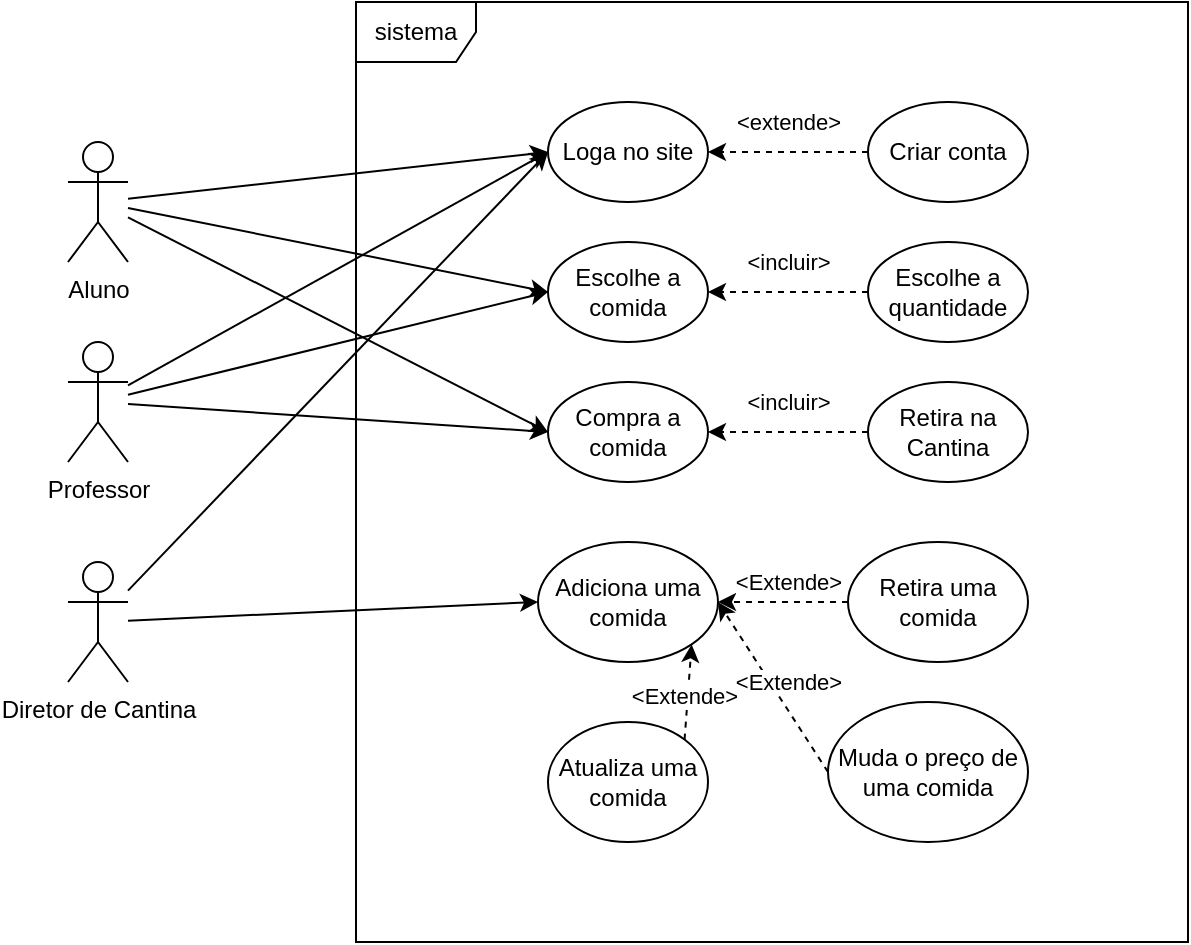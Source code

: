<mxfile version="28.2.5">
  <diagram name="Página-1" id="SF3AkB8kBWWoKDGvoa3u">
    <mxGraphModel grid="1" page="1" gridSize="10" guides="1" tooltips="1" connect="1" arrows="1" fold="1" pageScale="1" pageWidth="827" pageHeight="1169" math="0" shadow="0">
      <root>
        <mxCell id="0" />
        <mxCell id="1" parent="0" />
        <mxCell id="L7Q9NASykqF68AY2MT3c-1" value="Aluno" style="shape=umlActor;verticalLabelPosition=bottom;verticalAlign=top;html=1;outlineConnect=0;" vertex="1" parent="1">
          <mxGeometry x="120" y="430" width="30" height="60" as="geometry" />
        </mxCell>
        <mxCell id="L7Q9NASykqF68AY2MT3c-2" value="sistema" style="shape=umlFrame;whiteSpace=wrap;html=1;pointerEvents=0;" vertex="1" parent="1">
          <mxGeometry x="264" y="360" width="416" height="470" as="geometry" />
        </mxCell>
        <mxCell id="HyJre8bjow8p-kjYjSaX-3" value="Diretor de Cantina" style="shape=umlActor;verticalLabelPosition=bottom;verticalAlign=top;html=1;outlineConnect=0;" vertex="1" parent="1">
          <mxGeometry x="120" y="640" width="30" height="60" as="geometry" />
        </mxCell>
        <mxCell id="HyJre8bjow8p-kjYjSaX-4" value="Loga no site" style="ellipse;whiteSpace=wrap;html=1;" vertex="1" parent="1">
          <mxGeometry x="360" y="410" width="80" height="50" as="geometry" />
        </mxCell>
        <mxCell id="HyJre8bjow8p-kjYjSaX-5" value="Criar conta" style="ellipse;whiteSpace=wrap;html=1;" vertex="1" parent="1">
          <mxGeometry x="520" y="410" width="80" height="50" as="geometry" />
        </mxCell>
        <mxCell id="HyJre8bjow8p-kjYjSaX-7" value="" style="endArrow=classic;html=1;rounded=0;exitX=0;exitY=0.5;exitDx=0;exitDy=0;entryX=1;entryY=0.5;entryDx=0;entryDy=0;dashed=1;" edge="1" parent="1" source="HyJre8bjow8p-kjYjSaX-5" target="HyJre8bjow8p-kjYjSaX-4">
          <mxGeometry width="50" height="50" relative="1" as="geometry">
            <mxPoint x="472" y="520" as="sourcePoint" />
            <mxPoint x="522" y="470" as="targetPoint" />
          </mxGeometry>
        </mxCell>
        <mxCell id="HyJre8bjow8p-kjYjSaX-8" value="&amp;lt;extende&amp;gt;" style="edgeLabel;html=1;align=center;verticalAlign=middle;resizable=0;points=[];" vertex="1" connectable="0" parent="HyJre8bjow8p-kjYjSaX-7">
          <mxGeometry x="0.325" y="5" relative="1" as="geometry">
            <mxPoint x="13" y="-20" as="offset" />
          </mxGeometry>
        </mxCell>
        <mxCell id="HyJre8bjow8p-kjYjSaX-9" value="" style="endArrow=classic;html=1;rounded=0;entryX=0;entryY=0.5;entryDx=0;entryDy=0;" edge="1" parent="1" source="L7Q9NASykqF68AY2MT3c-1" target="HyJre8bjow8p-kjYjSaX-4">
          <mxGeometry width="50" height="50" relative="1" as="geometry">
            <mxPoint x="390" y="560" as="sourcePoint" />
            <mxPoint x="440" y="510" as="targetPoint" />
          </mxGeometry>
        </mxCell>
        <mxCell id="HyJre8bjow8p-kjYjSaX-10" value="" style="endArrow=classic;html=1;rounded=0;entryX=0;entryY=0.5;entryDx=0;entryDy=0;" edge="1" parent="1" source="HyJre8bjow8p-kjYjSaX-3" target="HyJre8bjow8p-kjYjSaX-4">
          <mxGeometry width="50" height="50" relative="1" as="geometry">
            <mxPoint x="180" y="660" as="sourcePoint" />
            <mxPoint x="230" y="610" as="targetPoint" />
          </mxGeometry>
        </mxCell>
        <mxCell id="HyJre8bjow8p-kjYjSaX-11" value="Escolhe a comida" style="ellipse;whiteSpace=wrap;html=1;" vertex="1" parent="1">
          <mxGeometry x="360" y="480" width="80" height="50" as="geometry" />
        </mxCell>
        <mxCell id="HyJre8bjow8p-kjYjSaX-12" value="" style="endArrow=classic;html=1;rounded=0;entryX=0;entryY=0.5;entryDx=0;entryDy=0;" edge="1" parent="1" source="L7Q9NASykqF68AY2MT3c-1" target="HyJre8bjow8p-kjYjSaX-11">
          <mxGeometry width="50" height="50" relative="1" as="geometry">
            <mxPoint x="150" y="460" as="sourcePoint" />
            <mxPoint x="210" y="520" as="targetPoint" />
          </mxGeometry>
        </mxCell>
        <mxCell id="HyJre8bjow8p-kjYjSaX-14" value="Professor" style="shape=umlActor;verticalLabelPosition=bottom;verticalAlign=top;html=1;outlineConnect=0;" vertex="1" parent="1">
          <mxGeometry x="120" y="530" width="30" height="60" as="geometry" />
        </mxCell>
        <mxCell id="HyJre8bjow8p-kjYjSaX-15" value="Escolhe a quantidade" style="ellipse;whiteSpace=wrap;html=1;" vertex="1" parent="1">
          <mxGeometry x="520" y="480" width="80" height="50" as="geometry" />
        </mxCell>
        <mxCell id="HyJre8bjow8p-kjYjSaX-16" value="" style="endArrow=classic;html=1;rounded=0;exitX=0;exitY=0.5;exitDx=0;exitDy=0;entryX=1;entryY=0.5;entryDx=0;entryDy=0;dashed=1;" edge="1" parent="1" source="HyJre8bjow8p-kjYjSaX-15" target="HyJre8bjow8p-kjYjSaX-11">
          <mxGeometry width="50" height="50" relative="1" as="geometry">
            <mxPoint x="460" y="610" as="sourcePoint" />
            <mxPoint x="510" y="560" as="targetPoint" />
          </mxGeometry>
        </mxCell>
        <mxCell id="HyJre8bjow8p-kjYjSaX-17" value="&amp;lt;incluir&lt;span style=&quot;background-color: light-dark(#ffffff, var(--ge-dark-color, #121212)); color: light-dark(rgb(0, 0, 0), rgb(255, 255, 255));&quot;&gt;&amp;gt;&lt;/span&gt;" style="edgeLabel;html=1;align=center;verticalAlign=middle;resizable=0;points=[];" vertex="1" connectable="0" parent="HyJre8bjow8p-kjYjSaX-16">
          <mxGeometry x="-0.085" y="-1" relative="1" as="geometry">
            <mxPoint x="-4" y="-14" as="offset" />
          </mxGeometry>
        </mxCell>
        <mxCell id="HyJre8bjow8p-kjYjSaX-19" value="Compra a comida" style="ellipse;whiteSpace=wrap;html=1;" vertex="1" parent="1">
          <mxGeometry x="360" y="550" width="80" height="50" as="geometry" />
        </mxCell>
        <mxCell id="HyJre8bjow8p-kjYjSaX-20" value="Retira na Cantina" style="ellipse;whiteSpace=wrap;html=1;" vertex="1" parent="1">
          <mxGeometry x="520" y="550" width="80" height="50" as="geometry" />
        </mxCell>
        <mxCell id="HyJre8bjow8p-kjYjSaX-21" value="" style="endArrow=classic;html=1;rounded=0;exitX=0;exitY=0.5;exitDx=0;exitDy=0;entryX=1;entryY=0.5;entryDx=0;entryDy=0;dashed=1;" edge="1" parent="1" source="HyJre8bjow8p-kjYjSaX-20" target="HyJre8bjow8p-kjYjSaX-19">
          <mxGeometry width="50" height="50" relative="1" as="geometry">
            <mxPoint x="640" y="640" as="sourcePoint" />
            <mxPoint x="560" y="640" as="targetPoint" />
          </mxGeometry>
        </mxCell>
        <mxCell id="HyJre8bjow8p-kjYjSaX-22" value="&amp;lt;incluir&lt;span style=&quot;background-color: light-dark(#ffffff, var(--ge-dark-color, #121212)); color: light-dark(rgb(0, 0, 0), rgb(255, 255, 255));&quot;&gt;&amp;gt;&lt;/span&gt;" style="edgeLabel;html=1;align=center;verticalAlign=middle;resizable=0;points=[];" vertex="1" connectable="0" parent="HyJre8bjow8p-kjYjSaX-21">
          <mxGeometry x="-0.085" y="-1" relative="1" as="geometry">
            <mxPoint x="-4" y="-14" as="offset" />
          </mxGeometry>
        </mxCell>
        <mxCell id="HyJre8bjow8p-kjYjSaX-23" value="" style="endArrow=classic;html=1;rounded=0;entryX=0;entryY=0.5;entryDx=0;entryDy=0;" edge="1" parent="1" source="L7Q9NASykqF68AY2MT3c-1" target="HyJre8bjow8p-kjYjSaX-19">
          <mxGeometry width="50" height="50" relative="1" as="geometry">
            <mxPoint x="150" y="470" as="sourcePoint" />
            <mxPoint x="140" y="540" as="targetPoint" />
          </mxGeometry>
        </mxCell>
        <mxCell id="HyJre8bjow8p-kjYjSaX-24" value="" style="endArrow=classic;html=1;rounded=0;entryX=0;entryY=0.5;entryDx=0;entryDy=0;" edge="1" parent="1" source="HyJre8bjow8p-kjYjSaX-14" target="HyJre8bjow8p-kjYjSaX-4">
          <mxGeometry width="50" height="50" relative="1" as="geometry">
            <mxPoint x="660" y="620" as="sourcePoint" />
            <mxPoint x="710" y="570" as="targetPoint" />
          </mxGeometry>
        </mxCell>
        <mxCell id="HyJre8bjow8p-kjYjSaX-25" value="" style="endArrow=classic;html=1;rounded=0;entryX=0;entryY=0.5;entryDx=0;entryDy=0;" edge="1" parent="1" source="HyJre8bjow8p-kjYjSaX-14" target="HyJre8bjow8p-kjYjSaX-11">
          <mxGeometry width="50" height="50" relative="1" as="geometry">
            <mxPoint x="180" y="600" as="sourcePoint" />
            <mxPoint x="230" y="550" as="targetPoint" />
          </mxGeometry>
        </mxCell>
        <mxCell id="HyJre8bjow8p-kjYjSaX-26" value="" style="endArrow=classic;html=1;rounded=0;entryX=0;entryY=0.5;entryDx=0;entryDy=0;" edge="1" parent="1" source="HyJre8bjow8p-kjYjSaX-14" target="HyJre8bjow8p-kjYjSaX-19">
          <mxGeometry width="50" height="50" relative="1" as="geometry">
            <mxPoint x="170" y="610" as="sourcePoint" />
            <mxPoint x="220" y="560" as="targetPoint" />
          </mxGeometry>
        </mxCell>
        <mxCell id="HyJre8bjow8p-kjYjSaX-27" value="Adiciona uma comida" style="ellipse;whiteSpace=wrap;html=1;" vertex="1" parent="1">
          <mxGeometry x="355" y="630" width="90" height="60" as="geometry" />
        </mxCell>
        <mxCell id="vFoHdLh4oPnfEblwXiR4-1" value="Retira uma comida" style="ellipse;whiteSpace=wrap;html=1;" vertex="1" parent="1">
          <mxGeometry x="510" y="630" width="90" height="60" as="geometry" />
        </mxCell>
        <mxCell id="vFoHdLh4oPnfEblwXiR4-2" value="Muda o preço de uma comida" style="ellipse;whiteSpace=wrap;html=1;" vertex="1" parent="1">
          <mxGeometry x="500" y="710" width="100" height="70" as="geometry" />
        </mxCell>
        <mxCell id="vFoHdLh4oPnfEblwXiR4-3" value="Atualiza uma comida" style="ellipse;whiteSpace=wrap;html=1;" vertex="1" parent="1">
          <mxGeometry x="360" y="720" width="80" height="60" as="geometry" />
        </mxCell>
        <mxCell id="vFoHdLh4oPnfEblwXiR4-4" value="" style="endArrow=classic;html=1;rounded=0;exitX=0;exitY=0.5;exitDx=0;exitDy=0;entryX=1;entryY=0.5;entryDx=0;entryDy=0;dashed=1;" edge="1" parent="1" source="vFoHdLh4oPnfEblwXiR4-1" target="HyJre8bjow8p-kjYjSaX-27">
          <mxGeometry width="50" height="50" relative="1" as="geometry">
            <mxPoint x="460" y="720" as="sourcePoint" />
            <mxPoint x="490" y="690" as="targetPoint" />
          </mxGeometry>
        </mxCell>
        <mxCell id="vFoHdLh4oPnfEblwXiR4-7" value="&amp;lt;Extende&amp;gt;" style="edgeLabel;html=1;align=center;verticalAlign=middle;resizable=0;points=[];" connectable="0" vertex="1" parent="vFoHdLh4oPnfEblwXiR4-4">
          <mxGeometry x="-0.297" y="1" relative="1" as="geometry">
            <mxPoint x="-7" y="-11" as="offset" />
          </mxGeometry>
        </mxCell>
        <mxCell id="vFoHdLh4oPnfEblwXiR4-5" value="" style="endArrow=classic;html=1;rounded=0;exitX=0;exitY=0.5;exitDx=0;exitDy=0;entryX=1;entryY=0.5;entryDx=0;entryDy=0;dashed=1;" edge="1" parent="1" source="vFoHdLh4oPnfEblwXiR4-2" target="HyJre8bjow8p-kjYjSaX-27">
          <mxGeometry width="50" height="50" relative="1" as="geometry">
            <mxPoint x="450" y="750" as="sourcePoint" />
            <mxPoint x="500" y="700" as="targetPoint" />
          </mxGeometry>
        </mxCell>
        <mxCell id="vFoHdLh4oPnfEblwXiR4-6" value="" style="endArrow=classic;html=1;rounded=0;exitX=1;exitY=0;exitDx=0;exitDy=0;entryX=1;entryY=1;entryDx=0;entryDy=0;dashed=1;" edge="1" parent="1" source="vFoHdLh4oPnfEblwXiR4-3" target="HyJre8bjow8p-kjYjSaX-27">
          <mxGeometry width="50" height="50" relative="1" as="geometry">
            <mxPoint x="290" y="750" as="sourcePoint" />
            <mxPoint x="340" y="700" as="targetPoint" />
          </mxGeometry>
        </mxCell>
        <mxCell id="vFoHdLh4oPnfEblwXiR4-8" value="&amp;lt;Extende&amp;gt;" style="edgeLabel;html=1;align=center;verticalAlign=middle;resizable=0;points=[];" connectable="0" vertex="1" parent="1">
          <mxGeometry x="480" y="700" as="geometry" />
        </mxCell>
        <mxCell id="vFoHdLh4oPnfEblwXiR4-9" value="&amp;lt;Extende&amp;gt;" style="edgeLabel;html=1;align=center;verticalAlign=middle;resizable=0;points=[];" connectable="0" vertex="1" parent="1">
          <mxGeometry x="430" y="710" as="geometry">
            <mxPoint x="-2" y="-3" as="offset" />
          </mxGeometry>
        </mxCell>
        <mxCell id="vFoHdLh4oPnfEblwXiR4-10" value="" style="endArrow=classic;html=1;rounded=0;entryX=0;entryY=0.5;entryDx=0;entryDy=0;" edge="1" parent="1" source="HyJre8bjow8p-kjYjSaX-3" target="HyJre8bjow8p-kjYjSaX-27">
          <mxGeometry width="50" height="50" relative="1" as="geometry">
            <mxPoint x="190" y="700" as="sourcePoint" />
            <mxPoint x="240" y="650" as="targetPoint" />
          </mxGeometry>
        </mxCell>
      </root>
    </mxGraphModel>
  </diagram>
</mxfile>
